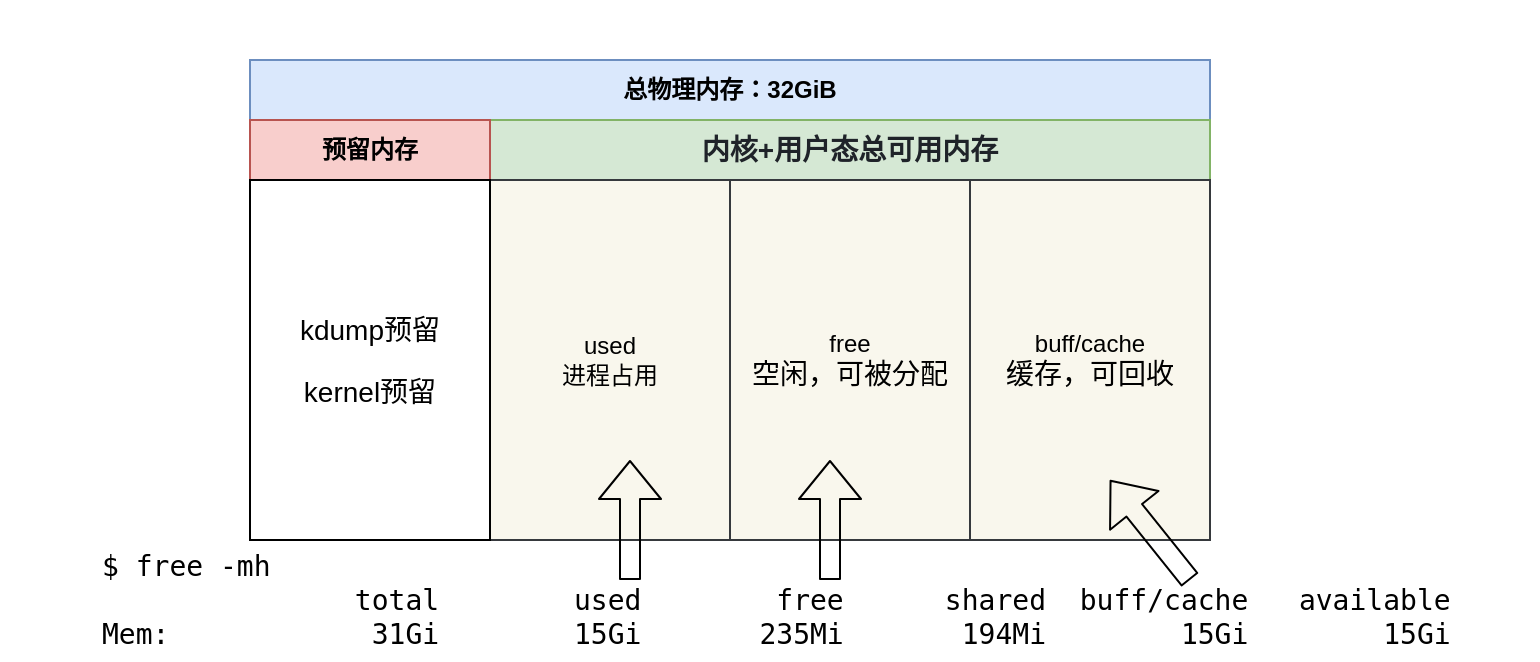 <mxfile>
    <diagram id="JoR1aCjRPywW9IHvJJni" name="Page-1">
        <mxGraphModel dx="3522" dy="1348" grid="1" gridSize="10" guides="1" tooltips="1" connect="1" arrows="1" fold="1" page="1" pageScale="1" pageWidth="827" pageHeight="1169" math="0" shadow="0">
            <root>
                <mxCell id="0"/>
                <mxCell id="1" parent="0"/>
                <mxCell id="20" value="&lt;div style=&quot;font-family: &amp;quot;Monaspace Neon Var&amp;quot;, monospace-fallback, &amp;quot;monospace&amp;quot;; font-size: 14px; white-space-collapse: preserve;&quot;&gt;&lt;br&gt;&lt;/div&gt;" style="text;html=1;align=center;verticalAlign=middle;resizable=0;points=[];autosize=1;strokeColor=none;fillColor=none;" vertex="1" parent="1">
                    <mxGeometry x="-1629" y="335" width="20" height="30" as="geometry"/>
                </mxCell>
                <mxCell id="31" value="&lt;div style=&quot;white-space-collapse: preserve; font-family: &amp;quot;Monaspace Neon Var&amp;quot;, monospace-fallback, &amp;quot;monospace&amp;quot;; font-size: 14px;&quot;&gt;$ free -mh&lt;/div&gt;&lt;div style=&quot;white-space-collapse: preserve; font-family: &amp;quot;Monaspace Neon Var&amp;quot;, monospace-fallback, &amp;quot;monospace&amp;quot;; font-size: 14px;&quot;&gt;&lt;span style=&quot;background-color: transparent;&quot;&gt;               total        used        free      shared  buff/cache   available&lt;/span&gt;&lt;/div&gt;&lt;div style=&quot;white-space-collapse: preserve; font-family: &amp;quot;Monaspace Neon Var&amp;quot;, monospace-fallback, &amp;quot;monospace&amp;quot;; font-size: 14px;&quot;&gt;&lt;span style=&quot;background-color: transparent;&quot;&gt;Mem:            31Gi        15Gi       235Mi       194Mi        15Gi        15Gi&lt;/span&gt;&lt;/div&gt;" style="text;html=1;align=left;verticalAlign=middle;resizable=0;points=[];autosize=1;strokeColor=none;fillColor=default;fillStyle=solid;" vertex="1" parent="1">
                    <mxGeometry x="-1580" y="605" width="720" height="60" as="geometry"/>
                </mxCell>
                <mxCell id="32" value="总物理内存：32GiB" style="swimlane;whiteSpace=wrap;html=1;rounded=0;startSize=30;shadow=0;fillColor=#dae8fc;strokeColor=#6c8ebf;" vertex="1" parent="1">
                    <mxGeometry x="-1504" y="365" width="480" height="240" as="geometry">
                        <mxRectangle x="130" y="80" width="150" height="30" as="alternateBounds"/>
                    </mxGeometry>
                </mxCell>
                <mxCell id="33" value="&lt;div style=&quot;font-size: 14px; color: rgb(31, 35, 41);&quot;&gt;&lt;p style=&quot;&quot;&gt;内核+用户态总可用内存&lt;/p&gt;&lt;/div&gt;&lt;span style=&quot;white-space-collapse: preserve;&quot;&gt;&lt;/span&gt;" style="swimlane;whiteSpace=wrap;html=1;startSize=30;fillColor=#d5e8d4;strokeColor=#82b366;" vertex="1" parent="32">
                    <mxGeometry x="120" y="30" width="360" height="210" as="geometry"/>
                </mxCell>
                <mxCell id="34" value="used&lt;div&gt;进程占用&lt;/div&gt;" style="rounded=0;whiteSpace=wrap;html=1;fillColor=#f9f7ed;strokeColor=#36393d;" vertex="1" parent="33">
                    <mxGeometry y="30" width="120" height="180" as="geometry"/>
                </mxCell>
                <mxCell id="35" value="free&lt;div&gt;&lt;span style=&quot;font-size: 14px; background-color: transparent;&quot;&gt;空闲，可被分配&lt;/span&gt;&lt;div&gt;&lt;span style=&quot;white-space-collapse: preserve;&quot;&gt;&lt;/span&gt;&lt;/div&gt;&lt;/div&gt;" style="rounded=0;whiteSpace=wrap;html=1;fillColor=#f9f7ed;strokeColor=#36393d;" vertex="1" parent="33">
                    <mxGeometry x="120" y="30" width="120" height="180" as="geometry"/>
                </mxCell>
                <mxCell id="36" value="buff/cache&lt;div&gt;&lt;span style=&quot;font-size: 14px; background-color: transparent;&quot;&gt;缓存，可回收&lt;/span&gt;&lt;div&gt;&lt;span style=&quot;white-space-collapse: preserve;&quot;&gt;&lt;/span&gt;&lt;/div&gt;&lt;/div&gt;" style="rounded=0;whiteSpace=wrap;html=1;fillColor=#f9f7ed;strokeColor=#36393d;" vertex="1" parent="33">
                    <mxGeometry x="240" y="30" width="120" height="180" as="geometry"/>
                </mxCell>
                <mxCell id="37" value="" style="shape=flexArrow;endArrow=classic;html=1;" edge="1" parent="33">
                    <mxGeometry width="50" height="50" relative="1" as="geometry">
                        <mxPoint x="70" y="230" as="sourcePoint"/>
                        <mxPoint x="70" y="170" as="targetPoint"/>
                    </mxGeometry>
                </mxCell>
                <mxCell id="38" value="" style="shape=flexArrow;endArrow=classic;html=1;" edge="1" parent="33">
                    <mxGeometry width="50" height="50" relative="1" as="geometry">
                        <mxPoint x="170" y="230" as="sourcePoint"/>
                        <mxPoint x="170" y="170" as="targetPoint"/>
                    </mxGeometry>
                </mxCell>
                <mxCell id="39" value="" style="shape=flexArrow;endArrow=classic;html=1;entryX=0.583;entryY=0.833;entryDx=0;entryDy=0;entryPerimeter=0;" edge="1" parent="33" target="36">
                    <mxGeometry width="50" height="50" relative="1" as="geometry">
                        <mxPoint x="350" y="230" as="sourcePoint"/>
                        <mxPoint x="350" y="170" as="targetPoint"/>
                    </mxGeometry>
                </mxCell>
                <mxCell id="40" value="预留内存" style="swimlane;whiteSpace=wrap;html=1;startSize=30;fillColor=#f8cecc;strokeColor=#b85450;" vertex="1" parent="32">
                    <mxGeometry y="30" width="120" height="210" as="geometry"/>
                </mxCell>
                <mxCell id="41" value="&lt;p style=&quot;font-size: 14px; text-wrap-mode: nowrap;&quot;&gt;kdump预留&lt;/p&gt;&lt;p style=&quot;font-size: 14px; text-wrap-mode: nowrap;&quot;&gt;kernel预留&lt;/p&gt;" style="rounded=0;whiteSpace=wrap;html=1;" vertex="1" parent="40">
                    <mxGeometry y="30" width="120" height="180" as="geometry"/>
                </mxCell>
            </root>
        </mxGraphModel>
    </diagram>
</mxfile>